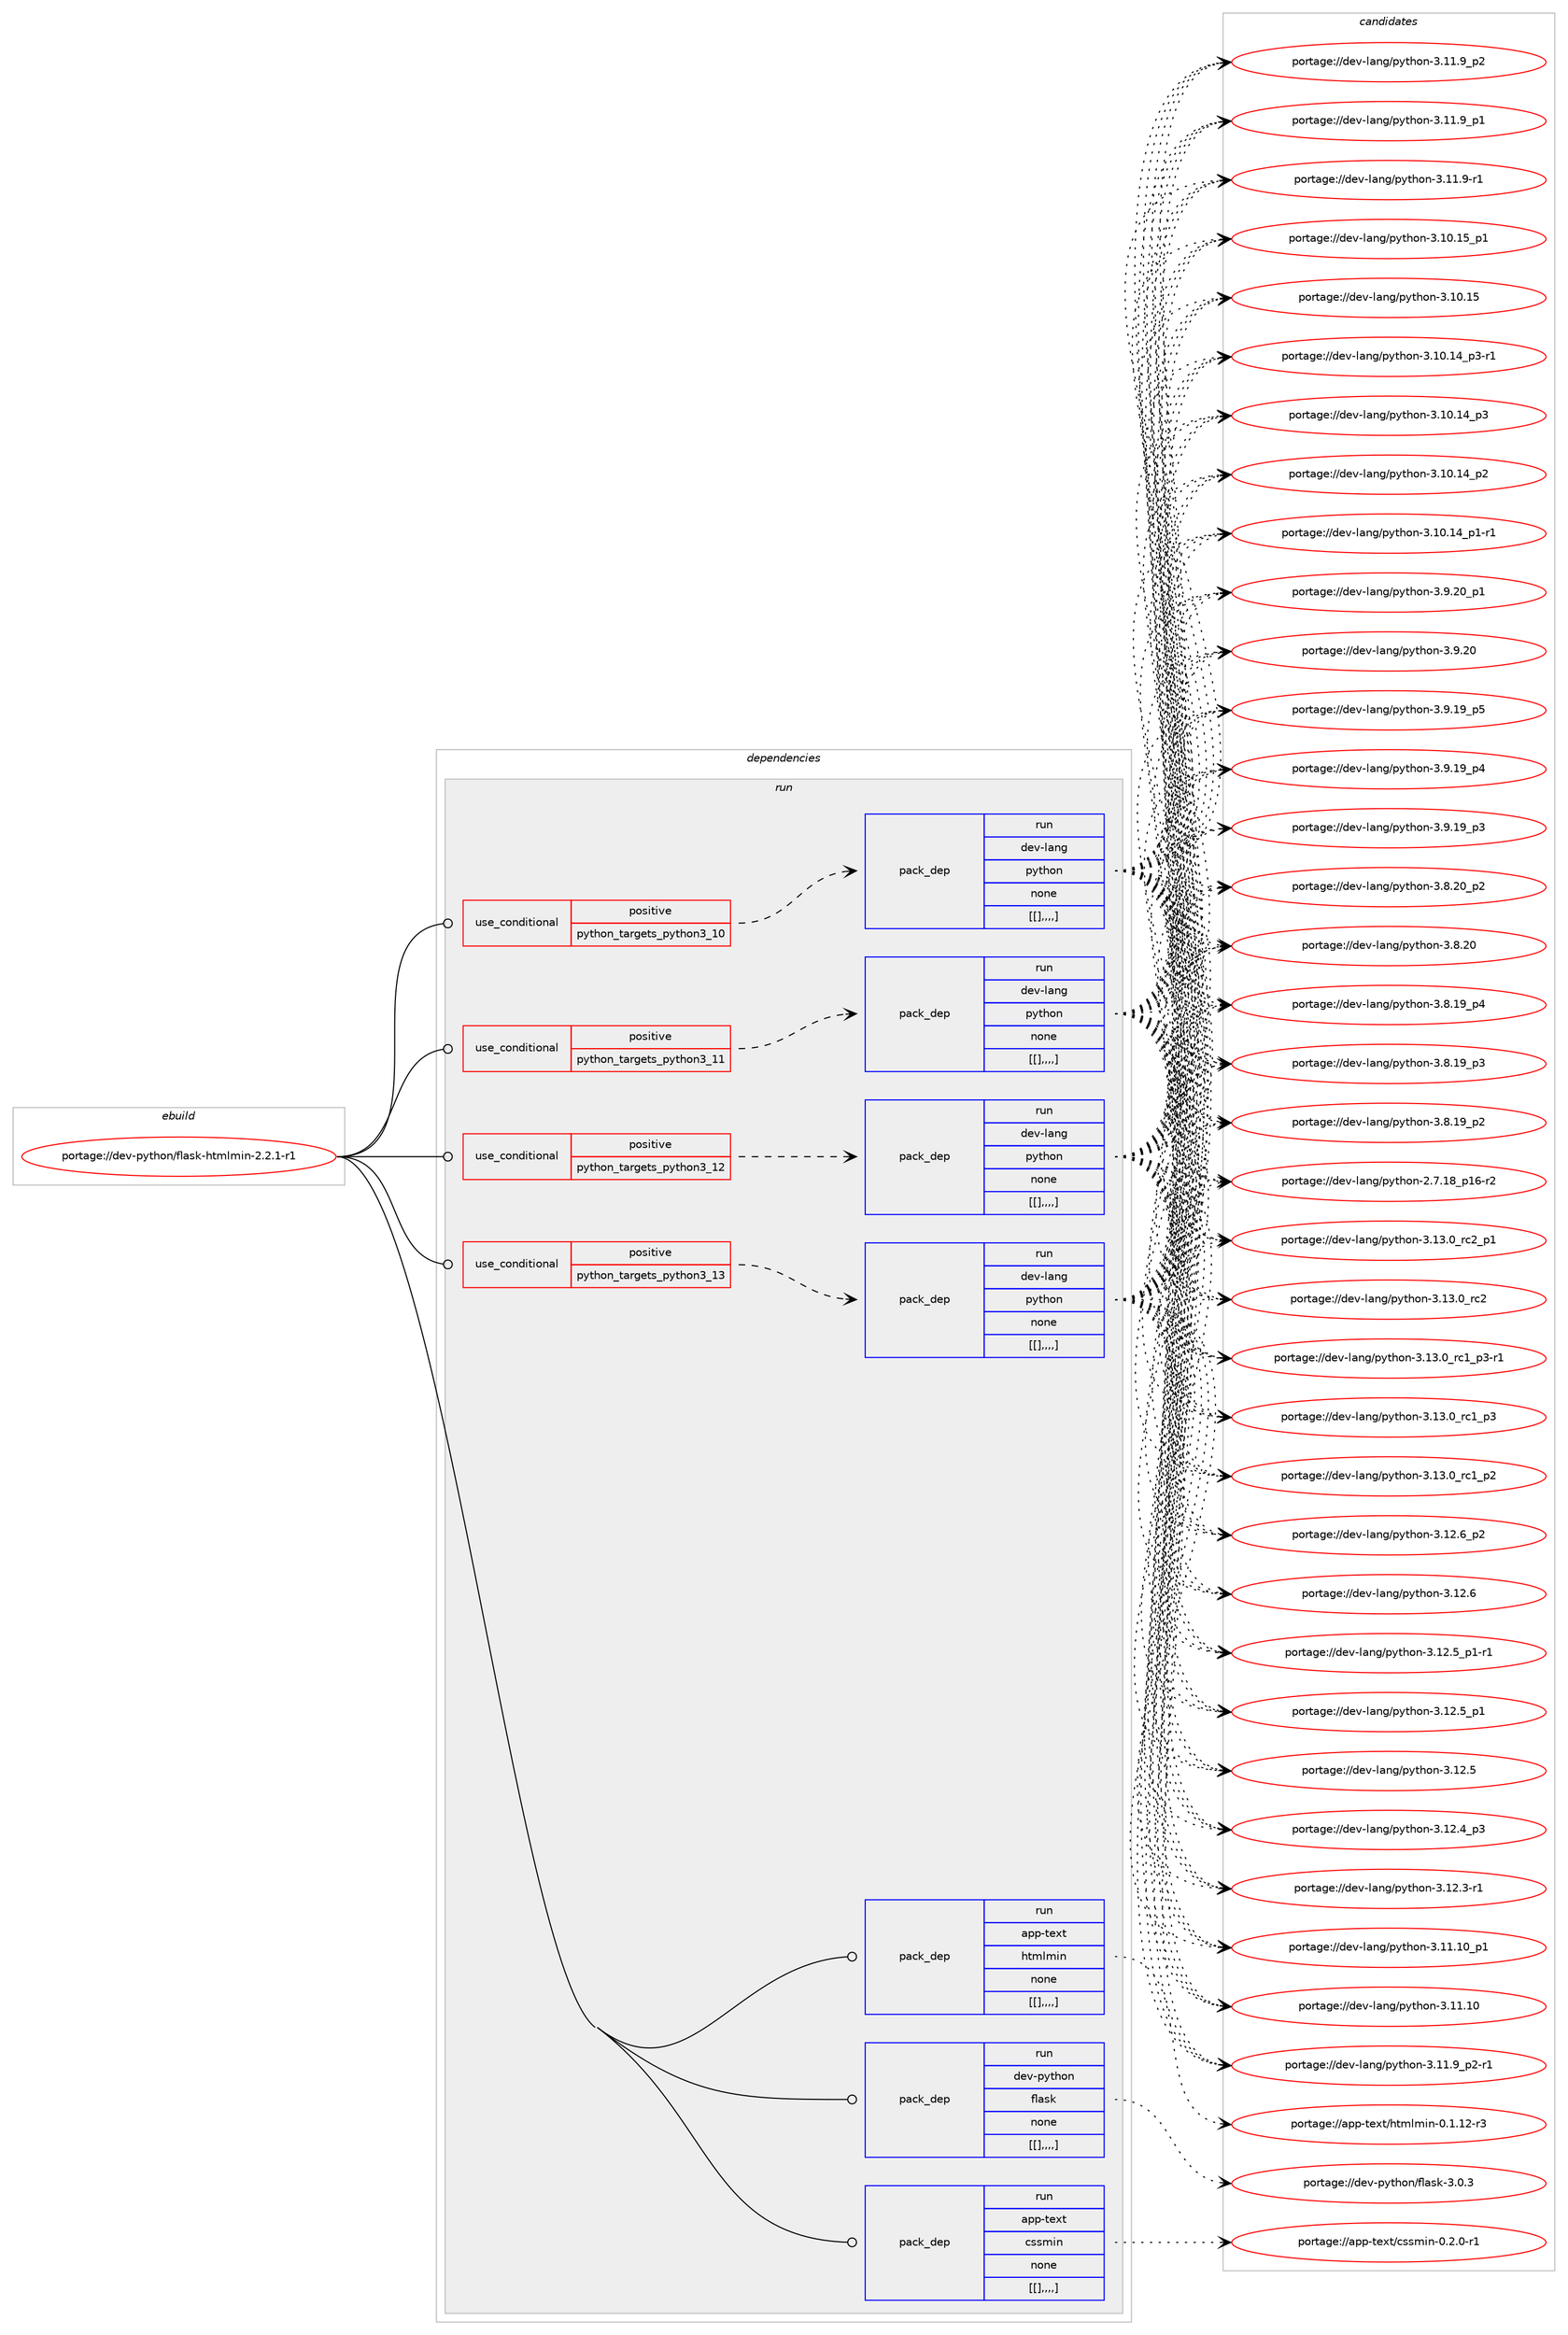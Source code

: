 digraph prolog {

# *************
# Graph options
# *************

newrank=true;
concentrate=true;
compound=true;
graph [rankdir=LR,fontname=Helvetica,fontsize=10,ranksep=1.5];#, ranksep=2.5, nodesep=0.2];
edge  [arrowhead=vee];
node  [fontname=Helvetica,fontsize=10];

# **********
# The ebuild
# **********

subgraph cluster_leftcol {
color=gray;
label=<<i>ebuild</i>>;
id [label="portage://dev-python/flask-htmlmin-2.2.1-r1", color=red, width=4, href="../dev-python/flask-htmlmin-2.2.1-r1.svg"];
}

# ****************
# The dependencies
# ****************

subgraph cluster_midcol {
color=gray;
label=<<i>dependencies</i>>;
subgraph cluster_compile {
fillcolor="#eeeeee";
style=filled;
label=<<i>compile</i>>;
}
subgraph cluster_compileandrun {
fillcolor="#eeeeee";
style=filled;
label=<<i>compile and run</i>>;
}
subgraph cluster_run {
fillcolor="#eeeeee";
style=filled;
label=<<i>run</i>>;
subgraph cond33974 {
dependency148205 [label=<<TABLE BORDER="0" CELLBORDER="1" CELLSPACING="0" CELLPADDING="4"><TR><TD ROWSPAN="3" CELLPADDING="10">use_conditional</TD></TR><TR><TD>positive</TD></TR><TR><TD>python_targets_python3_10</TD></TR></TABLE>>, shape=none, color=red];
subgraph pack113017 {
dependency148206 [label=<<TABLE BORDER="0" CELLBORDER="1" CELLSPACING="0" CELLPADDING="4" WIDTH="220"><TR><TD ROWSPAN="6" CELLPADDING="30">pack_dep</TD></TR><TR><TD WIDTH="110">run</TD></TR><TR><TD>dev-lang</TD></TR><TR><TD>python</TD></TR><TR><TD>none</TD></TR><TR><TD>[[],,,,]</TD></TR></TABLE>>, shape=none, color=blue];
}
dependency148205:e -> dependency148206:w [weight=20,style="dashed",arrowhead="vee"];
}
id:e -> dependency148205:w [weight=20,style="solid",arrowhead="odot"];
subgraph cond33975 {
dependency148207 [label=<<TABLE BORDER="0" CELLBORDER="1" CELLSPACING="0" CELLPADDING="4"><TR><TD ROWSPAN="3" CELLPADDING="10">use_conditional</TD></TR><TR><TD>positive</TD></TR><TR><TD>python_targets_python3_11</TD></TR></TABLE>>, shape=none, color=red];
subgraph pack113018 {
dependency148208 [label=<<TABLE BORDER="0" CELLBORDER="1" CELLSPACING="0" CELLPADDING="4" WIDTH="220"><TR><TD ROWSPAN="6" CELLPADDING="30">pack_dep</TD></TR><TR><TD WIDTH="110">run</TD></TR><TR><TD>dev-lang</TD></TR><TR><TD>python</TD></TR><TR><TD>none</TD></TR><TR><TD>[[],,,,]</TD></TR></TABLE>>, shape=none, color=blue];
}
dependency148207:e -> dependency148208:w [weight=20,style="dashed",arrowhead="vee"];
}
id:e -> dependency148207:w [weight=20,style="solid",arrowhead="odot"];
subgraph cond33976 {
dependency148209 [label=<<TABLE BORDER="0" CELLBORDER="1" CELLSPACING="0" CELLPADDING="4"><TR><TD ROWSPAN="3" CELLPADDING="10">use_conditional</TD></TR><TR><TD>positive</TD></TR><TR><TD>python_targets_python3_12</TD></TR></TABLE>>, shape=none, color=red];
subgraph pack113019 {
dependency148210 [label=<<TABLE BORDER="0" CELLBORDER="1" CELLSPACING="0" CELLPADDING="4" WIDTH="220"><TR><TD ROWSPAN="6" CELLPADDING="30">pack_dep</TD></TR><TR><TD WIDTH="110">run</TD></TR><TR><TD>dev-lang</TD></TR><TR><TD>python</TD></TR><TR><TD>none</TD></TR><TR><TD>[[],,,,]</TD></TR></TABLE>>, shape=none, color=blue];
}
dependency148209:e -> dependency148210:w [weight=20,style="dashed",arrowhead="vee"];
}
id:e -> dependency148209:w [weight=20,style="solid",arrowhead="odot"];
subgraph cond33977 {
dependency148211 [label=<<TABLE BORDER="0" CELLBORDER="1" CELLSPACING="0" CELLPADDING="4"><TR><TD ROWSPAN="3" CELLPADDING="10">use_conditional</TD></TR><TR><TD>positive</TD></TR><TR><TD>python_targets_python3_13</TD></TR></TABLE>>, shape=none, color=red];
subgraph pack113020 {
dependency148212 [label=<<TABLE BORDER="0" CELLBORDER="1" CELLSPACING="0" CELLPADDING="4" WIDTH="220"><TR><TD ROWSPAN="6" CELLPADDING="30">pack_dep</TD></TR><TR><TD WIDTH="110">run</TD></TR><TR><TD>dev-lang</TD></TR><TR><TD>python</TD></TR><TR><TD>none</TD></TR><TR><TD>[[],,,,]</TD></TR></TABLE>>, shape=none, color=blue];
}
dependency148211:e -> dependency148212:w [weight=20,style="dashed",arrowhead="vee"];
}
id:e -> dependency148211:w [weight=20,style="solid",arrowhead="odot"];
subgraph pack113021 {
dependency148213 [label=<<TABLE BORDER="0" CELLBORDER="1" CELLSPACING="0" CELLPADDING="4" WIDTH="220"><TR><TD ROWSPAN="6" CELLPADDING="30">pack_dep</TD></TR><TR><TD WIDTH="110">run</TD></TR><TR><TD>app-text</TD></TR><TR><TD>cssmin</TD></TR><TR><TD>none</TD></TR><TR><TD>[[],,,,]</TD></TR></TABLE>>, shape=none, color=blue];
}
id:e -> dependency148213:w [weight=20,style="solid",arrowhead="odot"];
subgraph pack113022 {
dependency148214 [label=<<TABLE BORDER="0" CELLBORDER="1" CELLSPACING="0" CELLPADDING="4" WIDTH="220"><TR><TD ROWSPAN="6" CELLPADDING="30">pack_dep</TD></TR><TR><TD WIDTH="110">run</TD></TR><TR><TD>app-text</TD></TR><TR><TD>htmlmin</TD></TR><TR><TD>none</TD></TR><TR><TD>[[],,,,]</TD></TR></TABLE>>, shape=none, color=blue];
}
id:e -> dependency148214:w [weight=20,style="solid",arrowhead="odot"];
subgraph pack113023 {
dependency148215 [label=<<TABLE BORDER="0" CELLBORDER="1" CELLSPACING="0" CELLPADDING="4" WIDTH="220"><TR><TD ROWSPAN="6" CELLPADDING="30">pack_dep</TD></TR><TR><TD WIDTH="110">run</TD></TR><TR><TD>dev-python</TD></TR><TR><TD>flask</TD></TR><TR><TD>none</TD></TR><TR><TD>[[],,,,]</TD></TR></TABLE>>, shape=none, color=blue];
}
id:e -> dependency148215:w [weight=20,style="solid",arrowhead="odot"];
}
}

# **************
# The candidates
# **************

subgraph cluster_choices {
rank=same;
color=gray;
label=<<i>candidates</i>>;

subgraph choice113017 {
color=black;
nodesep=1;
choice100101118451089711010347112121116104111110455146495146489511499509511249 [label="portage://dev-lang/python-3.13.0_rc2_p1", color=red, width=4,href="../dev-lang/python-3.13.0_rc2_p1.svg"];
choice10010111845108971101034711212111610411111045514649514648951149950 [label="portage://dev-lang/python-3.13.0_rc2", color=red, width=4,href="../dev-lang/python-3.13.0_rc2.svg"];
choice1001011184510897110103471121211161041111104551464951464895114994995112514511449 [label="portage://dev-lang/python-3.13.0_rc1_p3-r1", color=red, width=4,href="../dev-lang/python-3.13.0_rc1_p3-r1.svg"];
choice100101118451089711010347112121116104111110455146495146489511499499511251 [label="portage://dev-lang/python-3.13.0_rc1_p3", color=red, width=4,href="../dev-lang/python-3.13.0_rc1_p3.svg"];
choice100101118451089711010347112121116104111110455146495146489511499499511250 [label="portage://dev-lang/python-3.13.0_rc1_p2", color=red, width=4,href="../dev-lang/python-3.13.0_rc1_p2.svg"];
choice100101118451089711010347112121116104111110455146495046549511250 [label="portage://dev-lang/python-3.12.6_p2", color=red, width=4,href="../dev-lang/python-3.12.6_p2.svg"];
choice10010111845108971101034711212111610411111045514649504654 [label="portage://dev-lang/python-3.12.6", color=red, width=4,href="../dev-lang/python-3.12.6.svg"];
choice1001011184510897110103471121211161041111104551464950465395112494511449 [label="portage://dev-lang/python-3.12.5_p1-r1", color=red, width=4,href="../dev-lang/python-3.12.5_p1-r1.svg"];
choice100101118451089711010347112121116104111110455146495046539511249 [label="portage://dev-lang/python-3.12.5_p1", color=red, width=4,href="../dev-lang/python-3.12.5_p1.svg"];
choice10010111845108971101034711212111610411111045514649504653 [label="portage://dev-lang/python-3.12.5", color=red, width=4,href="../dev-lang/python-3.12.5.svg"];
choice100101118451089711010347112121116104111110455146495046529511251 [label="portage://dev-lang/python-3.12.4_p3", color=red, width=4,href="../dev-lang/python-3.12.4_p3.svg"];
choice100101118451089711010347112121116104111110455146495046514511449 [label="portage://dev-lang/python-3.12.3-r1", color=red, width=4,href="../dev-lang/python-3.12.3-r1.svg"];
choice10010111845108971101034711212111610411111045514649494649489511249 [label="portage://dev-lang/python-3.11.10_p1", color=red, width=4,href="../dev-lang/python-3.11.10_p1.svg"];
choice1001011184510897110103471121211161041111104551464949464948 [label="portage://dev-lang/python-3.11.10", color=red, width=4,href="../dev-lang/python-3.11.10.svg"];
choice1001011184510897110103471121211161041111104551464949465795112504511449 [label="portage://dev-lang/python-3.11.9_p2-r1", color=red, width=4,href="../dev-lang/python-3.11.9_p2-r1.svg"];
choice100101118451089711010347112121116104111110455146494946579511250 [label="portage://dev-lang/python-3.11.9_p2", color=red, width=4,href="../dev-lang/python-3.11.9_p2.svg"];
choice100101118451089711010347112121116104111110455146494946579511249 [label="portage://dev-lang/python-3.11.9_p1", color=red, width=4,href="../dev-lang/python-3.11.9_p1.svg"];
choice100101118451089711010347112121116104111110455146494946574511449 [label="portage://dev-lang/python-3.11.9-r1", color=red, width=4,href="../dev-lang/python-3.11.9-r1.svg"];
choice10010111845108971101034711212111610411111045514649484649539511249 [label="portage://dev-lang/python-3.10.15_p1", color=red, width=4,href="../dev-lang/python-3.10.15_p1.svg"];
choice1001011184510897110103471121211161041111104551464948464953 [label="portage://dev-lang/python-3.10.15", color=red, width=4,href="../dev-lang/python-3.10.15.svg"];
choice100101118451089711010347112121116104111110455146494846495295112514511449 [label="portage://dev-lang/python-3.10.14_p3-r1", color=red, width=4,href="../dev-lang/python-3.10.14_p3-r1.svg"];
choice10010111845108971101034711212111610411111045514649484649529511251 [label="portage://dev-lang/python-3.10.14_p3", color=red, width=4,href="../dev-lang/python-3.10.14_p3.svg"];
choice10010111845108971101034711212111610411111045514649484649529511250 [label="portage://dev-lang/python-3.10.14_p2", color=red, width=4,href="../dev-lang/python-3.10.14_p2.svg"];
choice100101118451089711010347112121116104111110455146494846495295112494511449 [label="portage://dev-lang/python-3.10.14_p1-r1", color=red, width=4,href="../dev-lang/python-3.10.14_p1-r1.svg"];
choice100101118451089711010347112121116104111110455146574650489511249 [label="portage://dev-lang/python-3.9.20_p1", color=red, width=4,href="../dev-lang/python-3.9.20_p1.svg"];
choice10010111845108971101034711212111610411111045514657465048 [label="portage://dev-lang/python-3.9.20", color=red, width=4,href="../dev-lang/python-3.9.20.svg"];
choice100101118451089711010347112121116104111110455146574649579511253 [label="portage://dev-lang/python-3.9.19_p5", color=red, width=4,href="../dev-lang/python-3.9.19_p5.svg"];
choice100101118451089711010347112121116104111110455146574649579511252 [label="portage://dev-lang/python-3.9.19_p4", color=red, width=4,href="../dev-lang/python-3.9.19_p4.svg"];
choice100101118451089711010347112121116104111110455146574649579511251 [label="portage://dev-lang/python-3.9.19_p3", color=red, width=4,href="../dev-lang/python-3.9.19_p3.svg"];
choice100101118451089711010347112121116104111110455146564650489511250 [label="portage://dev-lang/python-3.8.20_p2", color=red, width=4,href="../dev-lang/python-3.8.20_p2.svg"];
choice10010111845108971101034711212111610411111045514656465048 [label="portage://dev-lang/python-3.8.20", color=red, width=4,href="../dev-lang/python-3.8.20.svg"];
choice100101118451089711010347112121116104111110455146564649579511252 [label="portage://dev-lang/python-3.8.19_p4", color=red, width=4,href="../dev-lang/python-3.8.19_p4.svg"];
choice100101118451089711010347112121116104111110455146564649579511251 [label="portage://dev-lang/python-3.8.19_p3", color=red, width=4,href="../dev-lang/python-3.8.19_p3.svg"];
choice100101118451089711010347112121116104111110455146564649579511250 [label="portage://dev-lang/python-3.8.19_p2", color=red, width=4,href="../dev-lang/python-3.8.19_p2.svg"];
choice100101118451089711010347112121116104111110455046554649569511249544511450 [label="portage://dev-lang/python-2.7.18_p16-r2", color=red, width=4,href="../dev-lang/python-2.7.18_p16-r2.svg"];
dependency148206:e -> choice100101118451089711010347112121116104111110455146495146489511499509511249:w [style=dotted,weight="100"];
dependency148206:e -> choice10010111845108971101034711212111610411111045514649514648951149950:w [style=dotted,weight="100"];
dependency148206:e -> choice1001011184510897110103471121211161041111104551464951464895114994995112514511449:w [style=dotted,weight="100"];
dependency148206:e -> choice100101118451089711010347112121116104111110455146495146489511499499511251:w [style=dotted,weight="100"];
dependency148206:e -> choice100101118451089711010347112121116104111110455146495146489511499499511250:w [style=dotted,weight="100"];
dependency148206:e -> choice100101118451089711010347112121116104111110455146495046549511250:w [style=dotted,weight="100"];
dependency148206:e -> choice10010111845108971101034711212111610411111045514649504654:w [style=dotted,weight="100"];
dependency148206:e -> choice1001011184510897110103471121211161041111104551464950465395112494511449:w [style=dotted,weight="100"];
dependency148206:e -> choice100101118451089711010347112121116104111110455146495046539511249:w [style=dotted,weight="100"];
dependency148206:e -> choice10010111845108971101034711212111610411111045514649504653:w [style=dotted,weight="100"];
dependency148206:e -> choice100101118451089711010347112121116104111110455146495046529511251:w [style=dotted,weight="100"];
dependency148206:e -> choice100101118451089711010347112121116104111110455146495046514511449:w [style=dotted,weight="100"];
dependency148206:e -> choice10010111845108971101034711212111610411111045514649494649489511249:w [style=dotted,weight="100"];
dependency148206:e -> choice1001011184510897110103471121211161041111104551464949464948:w [style=dotted,weight="100"];
dependency148206:e -> choice1001011184510897110103471121211161041111104551464949465795112504511449:w [style=dotted,weight="100"];
dependency148206:e -> choice100101118451089711010347112121116104111110455146494946579511250:w [style=dotted,weight="100"];
dependency148206:e -> choice100101118451089711010347112121116104111110455146494946579511249:w [style=dotted,weight="100"];
dependency148206:e -> choice100101118451089711010347112121116104111110455146494946574511449:w [style=dotted,weight="100"];
dependency148206:e -> choice10010111845108971101034711212111610411111045514649484649539511249:w [style=dotted,weight="100"];
dependency148206:e -> choice1001011184510897110103471121211161041111104551464948464953:w [style=dotted,weight="100"];
dependency148206:e -> choice100101118451089711010347112121116104111110455146494846495295112514511449:w [style=dotted,weight="100"];
dependency148206:e -> choice10010111845108971101034711212111610411111045514649484649529511251:w [style=dotted,weight="100"];
dependency148206:e -> choice10010111845108971101034711212111610411111045514649484649529511250:w [style=dotted,weight="100"];
dependency148206:e -> choice100101118451089711010347112121116104111110455146494846495295112494511449:w [style=dotted,weight="100"];
dependency148206:e -> choice100101118451089711010347112121116104111110455146574650489511249:w [style=dotted,weight="100"];
dependency148206:e -> choice10010111845108971101034711212111610411111045514657465048:w [style=dotted,weight="100"];
dependency148206:e -> choice100101118451089711010347112121116104111110455146574649579511253:w [style=dotted,weight="100"];
dependency148206:e -> choice100101118451089711010347112121116104111110455146574649579511252:w [style=dotted,weight="100"];
dependency148206:e -> choice100101118451089711010347112121116104111110455146574649579511251:w [style=dotted,weight="100"];
dependency148206:e -> choice100101118451089711010347112121116104111110455146564650489511250:w [style=dotted,weight="100"];
dependency148206:e -> choice10010111845108971101034711212111610411111045514656465048:w [style=dotted,weight="100"];
dependency148206:e -> choice100101118451089711010347112121116104111110455146564649579511252:w [style=dotted,weight="100"];
dependency148206:e -> choice100101118451089711010347112121116104111110455146564649579511251:w [style=dotted,weight="100"];
dependency148206:e -> choice100101118451089711010347112121116104111110455146564649579511250:w [style=dotted,weight="100"];
dependency148206:e -> choice100101118451089711010347112121116104111110455046554649569511249544511450:w [style=dotted,weight="100"];
}
subgraph choice113018 {
color=black;
nodesep=1;
choice100101118451089711010347112121116104111110455146495146489511499509511249 [label="portage://dev-lang/python-3.13.0_rc2_p1", color=red, width=4,href="../dev-lang/python-3.13.0_rc2_p1.svg"];
choice10010111845108971101034711212111610411111045514649514648951149950 [label="portage://dev-lang/python-3.13.0_rc2", color=red, width=4,href="../dev-lang/python-3.13.0_rc2.svg"];
choice1001011184510897110103471121211161041111104551464951464895114994995112514511449 [label="portage://dev-lang/python-3.13.0_rc1_p3-r1", color=red, width=4,href="../dev-lang/python-3.13.0_rc1_p3-r1.svg"];
choice100101118451089711010347112121116104111110455146495146489511499499511251 [label="portage://dev-lang/python-3.13.0_rc1_p3", color=red, width=4,href="../dev-lang/python-3.13.0_rc1_p3.svg"];
choice100101118451089711010347112121116104111110455146495146489511499499511250 [label="portage://dev-lang/python-3.13.0_rc1_p2", color=red, width=4,href="../dev-lang/python-3.13.0_rc1_p2.svg"];
choice100101118451089711010347112121116104111110455146495046549511250 [label="portage://dev-lang/python-3.12.6_p2", color=red, width=4,href="../dev-lang/python-3.12.6_p2.svg"];
choice10010111845108971101034711212111610411111045514649504654 [label="portage://dev-lang/python-3.12.6", color=red, width=4,href="../dev-lang/python-3.12.6.svg"];
choice1001011184510897110103471121211161041111104551464950465395112494511449 [label="portage://dev-lang/python-3.12.5_p1-r1", color=red, width=4,href="../dev-lang/python-3.12.5_p1-r1.svg"];
choice100101118451089711010347112121116104111110455146495046539511249 [label="portage://dev-lang/python-3.12.5_p1", color=red, width=4,href="../dev-lang/python-3.12.5_p1.svg"];
choice10010111845108971101034711212111610411111045514649504653 [label="portage://dev-lang/python-3.12.5", color=red, width=4,href="../dev-lang/python-3.12.5.svg"];
choice100101118451089711010347112121116104111110455146495046529511251 [label="portage://dev-lang/python-3.12.4_p3", color=red, width=4,href="../dev-lang/python-3.12.4_p3.svg"];
choice100101118451089711010347112121116104111110455146495046514511449 [label="portage://dev-lang/python-3.12.3-r1", color=red, width=4,href="../dev-lang/python-3.12.3-r1.svg"];
choice10010111845108971101034711212111610411111045514649494649489511249 [label="portage://dev-lang/python-3.11.10_p1", color=red, width=4,href="../dev-lang/python-3.11.10_p1.svg"];
choice1001011184510897110103471121211161041111104551464949464948 [label="portage://dev-lang/python-3.11.10", color=red, width=4,href="../dev-lang/python-3.11.10.svg"];
choice1001011184510897110103471121211161041111104551464949465795112504511449 [label="portage://dev-lang/python-3.11.9_p2-r1", color=red, width=4,href="../dev-lang/python-3.11.9_p2-r1.svg"];
choice100101118451089711010347112121116104111110455146494946579511250 [label="portage://dev-lang/python-3.11.9_p2", color=red, width=4,href="../dev-lang/python-3.11.9_p2.svg"];
choice100101118451089711010347112121116104111110455146494946579511249 [label="portage://dev-lang/python-3.11.9_p1", color=red, width=4,href="../dev-lang/python-3.11.9_p1.svg"];
choice100101118451089711010347112121116104111110455146494946574511449 [label="portage://dev-lang/python-3.11.9-r1", color=red, width=4,href="../dev-lang/python-3.11.9-r1.svg"];
choice10010111845108971101034711212111610411111045514649484649539511249 [label="portage://dev-lang/python-3.10.15_p1", color=red, width=4,href="../dev-lang/python-3.10.15_p1.svg"];
choice1001011184510897110103471121211161041111104551464948464953 [label="portage://dev-lang/python-3.10.15", color=red, width=4,href="../dev-lang/python-3.10.15.svg"];
choice100101118451089711010347112121116104111110455146494846495295112514511449 [label="portage://dev-lang/python-3.10.14_p3-r1", color=red, width=4,href="../dev-lang/python-3.10.14_p3-r1.svg"];
choice10010111845108971101034711212111610411111045514649484649529511251 [label="portage://dev-lang/python-3.10.14_p3", color=red, width=4,href="../dev-lang/python-3.10.14_p3.svg"];
choice10010111845108971101034711212111610411111045514649484649529511250 [label="portage://dev-lang/python-3.10.14_p2", color=red, width=4,href="../dev-lang/python-3.10.14_p2.svg"];
choice100101118451089711010347112121116104111110455146494846495295112494511449 [label="portage://dev-lang/python-3.10.14_p1-r1", color=red, width=4,href="../dev-lang/python-3.10.14_p1-r1.svg"];
choice100101118451089711010347112121116104111110455146574650489511249 [label="portage://dev-lang/python-3.9.20_p1", color=red, width=4,href="../dev-lang/python-3.9.20_p1.svg"];
choice10010111845108971101034711212111610411111045514657465048 [label="portage://dev-lang/python-3.9.20", color=red, width=4,href="../dev-lang/python-3.9.20.svg"];
choice100101118451089711010347112121116104111110455146574649579511253 [label="portage://dev-lang/python-3.9.19_p5", color=red, width=4,href="../dev-lang/python-3.9.19_p5.svg"];
choice100101118451089711010347112121116104111110455146574649579511252 [label="portage://dev-lang/python-3.9.19_p4", color=red, width=4,href="../dev-lang/python-3.9.19_p4.svg"];
choice100101118451089711010347112121116104111110455146574649579511251 [label="portage://dev-lang/python-3.9.19_p3", color=red, width=4,href="../dev-lang/python-3.9.19_p3.svg"];
choice100101118451089711010347112121116104111110455146564650489511250 [label="portage://dev-lang/python-3.8.20_p2", color=red, width=4,href="../dev-lang/python-3.8.20_p2.svg"];
choice10010111845108971101034711212111610411111045514656465048 [label="portage://dev-lang/python-3.8.20", color=red, width=4,href="../dev-lang/python-3.8.20.svg"];
choice100101118451089711010347112121116104111110455146564649579511252 [label="portage://dev-lang/python-3.8.19_p4", color=red, width=4,href="../dev-lang/python-3.8.19_p4.svg"];
choice100101118451089711010347112121116104111110455146564649579511251 [label="portage://dev-lang/python-3.8.19_p3", color=red, width=4,href="../dev-lang/python-3.8.19_p3.svg"];
choice100101118451089711010347112121116104111110455146564649579511250 [label="portage://dev-lang/python-3.8.19_p2", color=red, width=4,href="../dev-lang/python-3.8.19_p2.svg"];
choice100101118451089711010347112121116104111110455046554649569511249544511450 [label="portage://dev-lang/python-2.7.18_p16-r2", color=red, width=4,href="../dev-lang/python-2.7.18_p16-r2.svg"];
dependency148208:e -> choice100101118451089711010347112121116104111110455146495146489511499509511249:w [style=dotted,weight="100"];
dependency148208:e -> choice10010111845108971101034711212111610411111045514649514648951149950:w [style=dotted,weight="100"];
dependency148208:e -> choice1001011184510897110103471121211161041111104551464951464895114994995112514511449:w [style=dotted,weight="100"];
dependency148208:e -> choice100101118451089711010347112121116104111110455146495146489511499499511251:w [style=dotted,weight="100"];
dependency148208:e -> choice100101118451089711010347112121116104111110455146495146489511499499511250:w [style=dotted,weight="100"];
dependency148208:e -> choice100101118451089711010347112121116104111110455146495046549511250:w [style=dotted,weight="100"];
dependency148208:e -> choice10010111845108971101034711212111610411111045514649504654:w [style=dotted,weight="100"];
dependency148208:e -> choice1001011184510897110103471121211161041111104551464950465395112494511449:w [style=dotted,weight="100"];
dependency148208:e -> choice100101118451089711010347112121116104111110455146495046539511249:w [style=dotted,weight="100"];
dependency148208:e -> choice10010111845108971101034711212111610411111045514649504653:w [style=dotted,weight="100"];
dependency148208:e -> choice100101118451089711010347112121116104111110455146495046529511251:w [style=dotted,weight="100"];
dependency148208:e -> choice100101118451089711010347112121116104111110455146495046514511449:w [style=dotted,weight="100"];
dependency148208:e -> choice10010111845108971101034711212111610411111045514649494649489511249:w [style=dotted,weight="100"];
dependency148208:e -> choice1001011184510897110103471121211161041111104551464949464948:w [style=dotted,weight="100"];
dependency148208:e -> choice1001011184510897110103471121211161041111104551464949465795112504511449:w [style=dotted,weight="100"];
dependency148208:e -> choice100101118451089711010347112121116104111110455146494946579511250:w [style=dotted,weight="100"];
dependency148208:e -> choice100101118451089711010347112121116104111110455146494946579511249:w [style=dotted,weight="100"];
dependency148208:e -> choice100101118451089711010347112121116104111110455146494946574511449:w [style=dotted,weight="100"];
dependency148208:e -> choice10010111845108971101034711212111610411111045514649484649539511249:w [style=dotted,weight="100"];
dependency148208:e -> choice1001011184510897110103471121211161041111104551464948464953:w [style=dotted,weight="100"];
dependency148208:e -> choice100101118451089711010347112121116104111110455146494846495295112514511449:w [style=dotted,weight="100"];
dependency148208:e -> choice10010111845108971101034711212111610411111045514649484649529511251:w [style=dotted,weight="100"];
dependency148208:e -> choice10010111845108971101034711212111610411111045514649484649529511250:w [style=dotted,weight="100"];
dependency148208:e -> choice100101118451089711010347112121116104111110455146494846495295112494511449:w [style=dotted,weight="100"];
dependency148208:e -> choice100101118451089711010347112121116104111110455146574650489511249:w [style=dotted,weight="100"];
dependency148208:e -> choice10010111845108971101034711212111610411111045514657465048:w [style=dotted,weight="100"];
dependency148208:e -> choice100101118451089711010347112121116104111110455146574649579511253:w [style=dotted,weight="100"];
dependency148208:e -> choice100101118451089711010347112121116104111110455146574649579511252:w [style=dotted,weight="100"];
dependency148208:e -> choice100101118451089711010347112121116104111110455146574649579511251:w [style=dotted,weight="100"];
dependency148208:e -> choice100101118451089711010347112121116104111110455146564650489511250:w [style=dotted,weight="100"];
dependency148208:e -> choice10010111845108971101034711212111610411111045514656465048:w [style=dotted,weight="100"];
dependency148208:e -> choice100101118451089711010347112121116104111110455146564649579511252:w [style=dotted,weight="100"];
dependency148208:e -> choice100101118451089711010347112121116104111110455146564649579511251:w [style=dotted,weight="100"];
dependency148208:e -> choice100101118451089711010347112121116104111110455146564649579511250:w [style=dotted,weight="100"];
dependency148208:e -> choice100101118451089711010347112121116104111110455046554649569511249544511450:w [style=dotted,weight="100"];
}
subgraph choice113019 {
color=black;
nodesep=1;
choice100101118451089711010347112121116104111110455146495146489511499509511249 [label="portage://dev-lang/python-3.13.0_rc2_p1", color=red, width=4,href="../dev-lang/python-3.13.0_rc2_p1.svg"];
choice10010111845108971101034711212111610411111045514649514648951149950 [label="portage://dev-lang/python-3.13.0_rc2", color=red, width=4,href="../dev-lang/python-3.13.0_rc2.svg"];
choice1001011184510897110103471121211161041111104551464951464895114994995112514511449 [label="portage://dev-lang/python-3.13.0_rc1_p3-r1", color=red, width=4,href="../dev-lang/python-3.13.0_rc1_p3-r1.svg"];
choice100101118451089711010347112121116104111110455146495146489511499499511251 [label="portage://dev-lang/python-3.13.0_rc1_p3", color=red, width=4,href="../dev-lang/python-3.13.0_rc1_p3.svg"];
choice100101118451089711010347112121116104111110455146495146489511499499511250 [label="portage://dev-lang/python-3.13.0_rc1_p2", color=red, width=4,href="../dev-lang/python-3.13.0_rc1_p2.svg"];
choice100101118451089711010347112121116104111110455146495046549511250 [label="portage://dev-lang/python-3.12.6_p2", color=red, width=4,href="../dev-lang/python-3.12.6_p2.svg"];
choice10010111845108971101034711212111610411111045514649504654 [label="portage://dev-lang/python-3.12.6", color=red, width=4,href="../dev-lang/python-3.12.6.svg"];
choice1001011184510897110103471121211161041111104551464950465395112494511449 [label="portage://dev-lang/python-3.12.5_p1-r1", color=red, width=4,href="../dev-lang/python-3.12.5_p1-r1.svg"];
choice100101118451089711010347112121116104111110455146495046539511249 [label="portage://dev-lang/python-3.12.5_p1", color=red, width=4,href="../dev-lang/python-3.12.5_p1.svg"];
choice10010111845108971101034711212111610411111045514649504653 [label="portage://dev-lang/python-3.12.5", color=red, width=4,href="../dev-lang/python-3.12.5.svg"];
choice100101118451089711010347112121116104111110455146495046529511251 [label="portage://dev-lang/python-3.12.4_p3", color=red, width=4,href="../dev-lang/python-3.12.4_p3.svg"];
choice100101118451089711010347112121116104111110455146495046514511449 [label="portage://dev-lang/python-3.12.3-r1", color=red, width=4,href="../dev-lang/python-3.12.3-r1.svg"];
choice10010111845108971101034711212111610411111045514649494649489511249 [label="portage://dev-lang/python-3.11.10_p1", color=red, width=4,href="../dev-lang/python-3.11.10_p1.svg"];
choice1001011184510897110103471121211161041111104551464949464948 [label="portage://dev-lang/python-3.11.10", color=red, width=4,href="../dev-lang/python-3.11.10.svg"];
choice1001011184510897110103471121211161041111104551464949465795112504511449 [label="portage://dev-lang/python-3.11.9_p2-r1", color=red, width=4,href="../dev-lang/python-3.11.9_p2-r1.svg"];
choice100101118451089711010347112121116104111110455146494946579511250 [label="portage://dev-lang/python-3.11.9_p2", color=red, width=4,href="../dev-lang/python-3.11.9_p2.svg"];
choice100101118451089711010347112121116104111110455146494946579511249 [label="portage://dev-lang/python-3.11.9_p1", color=red, width=4,href="../dev-lang/python-3.11.9_p1.svg"];
choice100101118451089711010347112121116104111110455146494946574511449 [label="portage://dev-lang/python-3.11.9-r1", color=red, width=4,href="../dev-lang/python-3.11.9-r1.svg"];
choice10010111845108971101034711212111610411111045514649484649539511249 [label="portage://dev-lang/python-3.10.15_p1", color=red, width=4,href="../dev-lang/python-3.10.15_p1.svg"];
choice1001011184510897110103471121211161041111104551464948464953 [label="portage://dev-lang/python-3.10.15", color=red, width=4,href="../dev-lang/python-3.10.15.svg"];
choice100101118451089711010347112121116104111110455146494846495295112514511449 [label="portage://dev-lang/python-3.10.14_p3-r1", color=red, width=4,href="../dev-lang/python-3.10.14_p3-r1.svg"];
choice10010111845108971101034711212111610411111045514649484649529511251 [label="portage://dev-lang/python-3.10.14_p3", color=red, width=4,href="../dev-lang/python-3.10.14_p3.svg"];
choice10010111845108971101034711212111610411111045514649484649529511250 [label="portage://dev-lang/python-3.10.14_p2", color=red, width=4,href="../dev-lang/python-3.10.14_p2.svg"];
choice100101118451089711010347112121116104111110455146494846495295112494511449 [label="portage://dev-lang/python-3.10.14_p1-r1", color=red, width=4,href="../dev-lang/python-3.10.14_p1-r1.svg"];
choice100101118451089711010347112121116104111110455146574650489511249 [label="portage://dev-lang/python-3.9.20_p1", color=red, width=4,href="../dev-lang/python-3.9.20_p1.svg"];
choice10010111845108971101034711212111610411111045514657465048 [label="portage://dev-lang/python-3.9.20", color=red, width=4,href="../dev-lang/python-3.9.20.svg"];
choice100101118451089711010347112121116104111110455146574649579511253 [label="portage://dev-lang/python-3.9.19_p5", color=red, width=4,href="../dev-lang/python-3.9.19_p5.svg"];
choice100101118451089711010347112121116104111110455146574649579511252 [label="portage://dev-lang/python-3.9.19_p4", color=red, width=4,href="../dev-lang/python-3.9.19_p4.svg"];
choice100101118451089711010347112121116104111110455146574649579511251 [label="portage://dev-lang/python-3.9.19_p3", color=red, width=4,href="../dev-lang/python-3.9.19_p3.svg"];
choice100101118451089711010347112121116104111110455146564650489511250 [label="portage://dev-lang/python-3.8.20_p2", color=red, width=4,href="../dev-lang/python-3.8.20_p2.svg"];
choice10010111845108971101034711212111610411111045514656465048 [label="portage://dev-lang/python-3.8.20", color=red, width=4,href="../dev-lang/python-3.8.20.svg"];
choice100101118451089711010347112121116104111110455146564649579511252 [label="portage://dev-lang/python-3.8.19_p4", color=red, width=4,href="../dev-lang/python-3.8.19_p4.svg"];
choice100101118451089711010347112121116104111110455146564649579511251 [label="portage://dev-lang/python-3.8.19_p3", color=red, width=4,href="../dev-lang/python-3.8.19_p3.svg"];
choice100101118451089711010347112121116104111110455146564649579511250 [label="portage://dev-lang/python-3.8.19_p2", color=red, width=4,href="../dev-lang/python-3.8.19_p2.svg"];
choice100101118451089711010347112121116104111110455046554649569511249544511450 [label="portage://dev-lang/python-2.7.18_p16-r2", color=red, width=4,href="../dev-lang/python-2.7.18_p16-r2.svg"];
dependency148210:e -> choice100101118451089711010347112121116104111110455146495146489511499509511249:w [style=dotted,weight="100"];
dependency148210:e -> choice10010111845108971101034711212111610411111045514649514648951149950:w [style=dotted,weight="100"];
dependency148210:e -> choice1001011184510897110103471121211161041111104551464951464895114994995112514511449:w [style=dotted,weight="100"];
dependency148210:e -> choice100101118451089711010347112121116104111110455146495146489511499499511251:w [style=dotted,weight="100"];
dependency148210:e -> choice100101118451089711010347112121116104111110455146495146489511499499511250:w [style=dotted,weight="100"];
dependency148210:e -> choice100101118451089711010347112121116104111110455146495046549511250:w [style=dotted,weight="100"];
dependency148210:e -> choice10010111845108971101034711212111610411111045514649504654:w [style=dotted,weight="100"];
dependency148210:e -> choice1001011184510897110103471121211161041111104551464950465395112494511449:w [style=dotted,weight="100"];
dependency148210:e -> choice100101118451089711010347112121116104111110455146495046539511249:w [style=dotted,weight="100"];
dependency148210:e -> choice10010111845108971101034711212111610411111045514649504653:w [style=dotted,weight="100"];
dependency148210:e -> choice100101118451089711010347112121116104111110455146495046529511251:w [style=dotted,weight="100"];
dependency148210:e -> choice100101118451089711010347112121116104111110455146495046514511449:w [style=dotted,weight="100"];
dependency148210:e -> choice10010111845108971101034711212111610411111045514649494649489511249:w [style=dotted,weight="100"];
dependency148210:e -> choice1001011184510897110103471121211161041111104551464949464948:w [style=dotted,weight="100"];
dependency148210:e -> choice1001011184510897110103471121211161041111104551464949465795112504511449:w [style=dotted,weight="100"];
dependency148210:e -> choice100101118451089711010347112121116104111110455146494946579511250:w [style=dotted,weight="100"];
dependency148210:e -> choice100101118451089711010347112121116104111110455146494946579511249:w [style=dotted,weight="100"];
dependency148210:e -> choice100101118451089711010347112121116104111110455146494946574511449:w [style=dotted,weight="100"];
dependency148210:e -> choice10010111845108971101034711212111610411111045514649484649539511249:w [style=dotted,weight="100"];
dependency148210:e -> choice1001011184510897110103471121211161041111104551464948464953:w [style=dotted,weight="100"];
dependency148210:e -> choice100101118451089711010347112121116104111110455146494846495295112514511449:w [style=dotted,weight="100"];
dependency148210:e -> choice10010111845108971101034711212111610411111045514649484649529511251:w [style=dotted,weight="100"];
dependency148210:e -> choice10010111845108971101034711212111610411111045514649484649529511250:w [style=dotted,weight="100"];
dependency148210:e -> choice100101118451089711010347112121116104111110455146494846495295112494511449:w [style=dotted,weight="100"];
dependency148210:e -> choice100101118451089711010347112121116104111110455146574650489511249:w [style=dotted,weight="100"];
dependency148210:e -> choice10010111845108971101034711212111610411111045514657465048:w [style=dotted,weight="100"];
dependency148210:e -> choice100101118451089711010347112121116104111110455146574649579511253:w [style=dotted,weight="100"];
dependency148210:e -> choice100101118451089711010347112121116104111110455146574649579511252:w [style=dotted,weight="100"];
dependency148210:e -> choice100101118451089711010347112121116104111110455146574649579511251:w [style=dotted,weight="100"];
dependency148210:e -> choice100101118451089711010347112121116104111110455146564650489511250:w [style=dotted,weight="100"];
dependency148210:e -> choice10010111845108971101034711212111610411111045514656465048:w [style=dotted,weight="100"];
dependency148210:e -> choice100101118451089711010347112121116104111110455146564649579511252:w [style=dotted,weight="100"];
dependency148210:e -> choice100101118451089711010347112121116104111110455146564649579511251:w [style=dotted,weight="100"];
dependency148210:e -> choice100101118451089711010347112121116104111110455146564649579511250:w [style=dotted,weight="100"];
dependency148210:e -> choice100101118451089711010347112121116104111110455046554649569511249544511450:w [style=dotted,weight="100"];
}
subgraph choice113020 {
color=black;
nodesep=1;
choice100101118451089711010347112121116104111110455146495146489511499509511249 [label="portage://dev-lang/python-3.13.0_rc2_p1", color=red, width=4,href="../dev-lang/python-3.13.0_rc2_p1.svg"];
choice10010111845108971101034711212111610411111045514649514648951149950 [label="portage://dev-lang/python-3.13.0_rc2", color=red, width=4,href="../dev-lang/python-3.13.0_rc2.svg"];
choice1001011184510897110103471121211161041111104551464951464895114994995112514511449 [label="portage://dev-lang/python-3.13.0_rc1_p3-r1", color=red, width=4,href="../dev-lang/python-3.13.0_rc1_p3-r1.svg"];
choice100101118451089711010347112121116104111110455146495146489511499499511251 [label="portage://dev-lang/python-3.13.0_rc1_p3", color=red, width=4,href="../dev-lang/python-3.13.0_rc1_p3.svg"];
choice100101118451089711010347112121116104111110455146495146489511499499511250 [label="portage://dev-lang/python-3.13.0_rc1_p2", color=red, width=4,href="../dev-lang/python-3.13.0_rc1_p2.svg"];
choice100101118451089711010347112121116104111110455146495046549511250 [label="portage://dev-lang/python-3.12.6_p2", color=red, width=4,href="../dev-lang/python-3.12.6_p2.svg"];
choice10010111845108971101034711212111610411111045514649504654 [label="portage://dev-lang/python-3.12.6", color=red, width=4,href="../dev-lang/python-3.12.6.svg"];
choice1001011184510897110103471121211161041111104551464950465395112494511449 [label="portage://dev-lang/python-3.12.5_p1-r1", color=red, width=4,href="../dev-lang/python-3.12.5_p1-r1.svg"];
choice100101118451089711010347112121116104111110455146495046539511249 [label="portage://dev-lang/python-3.12.5_p1", color=red, width=4,href="../dev-lang/python-3.12.5_p1.svg"];
choice10010111845108971101034711212111610411111045514649504653 [label="portage://dev-lang/python-3.12.5", color=red, width=4,href="../dev-lang/python-3.12.5.svg"];
choice100101118451089711010347112121116104111110455146495046529511251 [label="portage://dev-lang/python-3.12.4_p3", color=red, width=4,href="../dev-lang/python-3.12.4_p3.svg"];
choice100101118451089711010347112121116104111110455146495046514511449 [label="portage://dev-lang/python-3.12.3-r1", color=red, width=4,href="../dev-lang/python-3.12.3-r1.svg"];
choice10010111845108971101034711212111610411111045514649494649489511249 [label="portage://dev-lang/python-3.11.10_p1", color=red, width=4,href="../dev-lang/python-3.11.10_p1.svg"];
choice1001011184510897110103471121211161041111104551464949464948 [label="portage://dev-lang/python-3.11.10", color=red, width=4,href="../dev-lang/python-3.11.10.svg"];
choice1001011184510897110103471121211161041111104551464949465795112504511449 [label="portage://dev-lang/python-3.11.9_p2-r1", color=red, width=4,href="../dev-lang/python-3.11.9_p2-r1.svg"];
choice100101118451089711010347112121116104111110455146494946579511250 [label="portage://dev-lang/python-3.11.9_p2", color=red, width=4,href="../dev-lang/python-3.11.9_p2.svg"];
choice100101118451089711010347112121116104111110455146494946579511249 [label="portage://dev-lang/python-3.11.9_p1", color=red, width=4,href="../dev-lang/python-3.11.9_p1.svg"];
choice100101118451089711010347112121116104111110455146494946574511449 [label="portage://dev-lang/python-3.11.9-r1", color=red, width=4,href="../dev-lang/python-3.11.9-r1.svg"];
choice10010111845108971101034711212111610411111045514649484649539511249 [label="portage://dev-lang/python-3.10.15_p1", color=red, width=4,href="../dev-lang/python-3.10.15_p1.svg"];
choice1001011184510897110103471121211161041111104551464948464953 [label="portage://dev-lang/python-3.10.15", color=red, width=4,href="../dev-lang/python-3.10.15.svg"];
choice100101118451089711010347112121116104111110455146494846495295112514511449 [label="portage://dev-lang/python-3.10.14_p3-r1", color=red, width=4,href="../dev-lang/python-3.10.14_p3-r1.svg"];
choice10010111845108971101034711212111610411111045514649484649529511251 [label="portage://dev-lang/python-3.10.14_p3", color=red, width=4,href="../dev-lang/python-3.10.14_p3.svg"];
choice10010111845108971101034711212111610411111045514649484649529511250 [label="portage://dev-lang/python-3.10.14_p2", color=red, width=4,href="../dev-lang/python-3.10.14_p2.svg"];
choice100101118451089711010347112121116104111110455146494846495295112494511449 [label="portage://dev-lang/python-3.10.14_p1-r1", color=red, width=4,href="../dev-lang/python-3.10.14_p1-r1.svg"];
choice100101118451089711010347112121116104111110455146574650489511249 [label="portage://dev-lang/python-3.9.20_p1", color=red, width=4,href="../dev-lang/python-3.9.20_p1.svg"];
choice10010111845108971101034711212111610411111045514657465048 [label="portage://dev-lang/python-3.9.20", color=red, width=4,href="../dev-lang/python-3.9.20.svg"];
choice100101118451089711010347112121116104111110455146574649579511253 [label="portage://dev-lang/python-3.9.19_p5", color=red, width=4,href="../dev-lang/python-3.9.19_p5.svg"];
choice100101118451089711010347112121116104111110455146574649579511252 [label="portage://dev-lang/python-3.9.19_p4", color=red, width=4,href="../dev-lang/python-3.9.19_p4.svg"];
choice100101118451089711010347112121116104111110455146574649579511251 [label="portage://dev-lang/python-3.9.19_p3", color=red, width=4,href="../dev-lang/python-3.9.19_p3.svg"];
choice100101118451089711010347112121116104111110455146564650489511250 [label="portage://dev-lang/python-3.8.20_p2", color=red, width=4,href="../dev-lang/python-3.8.20_p2.svg"];
choice10010111845108971101034711212111610411111045514656465048 [label="portage://dev-lang/python-3.8.20", color=red, width=4,href="../dev-lang/python-3.8.20.svg"];
choice100101118451089711010347112121116104111110455146564649579511252 [label="portage://dev-lang/python-3.8.19_p4", color=red, width=4,href="../dev-lang/python-3.8.19_p4.svg"];
choice100101118451089711010347112121116104111110455146564649579511251 [label="portage://dev-lang/python-3.8.19_p3", color=red, width=4,href="../dev-lang/python-3.8.19_p3.svg"];
choice100101118451089711010347112121116104111110455146564649579511250 [label="portage://dev-lang/python-3.8.19_p2", color=red, width=4,href="../dev-lang/python-3.8.19_p2.svg"];
choice100101118451089711010347112121116104111110455046554649569511249544511450 [label="portage://dev-lang/python-2.7.18_p16-r2", color=red, width=4,href="../dev-lang/python-2.7.18_p16-r2.svg"];
dependency148212:e -> choice100101118451089711010347112121116104111110455146495146489511499509511249:w [style=dotted,weight="100"];
dependency148212:e -> choice10010111845108971101034711212111610411111045514649514648951149950:w [style=dotted,weight="100"];
dependency148212:e -> choice1001011184510897110103471121211161041111104551464951464895114994995112514511449:w [style=dotted,weight="100"];
dependency148212:e -> choice100101118451089711010347112121116104111110455146495146489511499499511251:w [style=dotted,weight="100"];
dependency148212:e -> choice100101118451089711010347112121116104111110455146495146489511499499511250:w [style=dotted,weight="100"];
dependency148212:e -> choice100101118451089711010347112121116104111110455146495046549511250:w [style=dotted,weight="100"];
dependency148212:e -> choice10010111845108971101034711212111610411111045514649504654:w [style=dotted,weight="100"];
dependency148212:e -> choice1001011184510897110103471121211161041111104551464950465395112494511449:w [style=dotted,weight="100"];
dependency148212:e -> choice100101118451089711010347112121116104111110455146495046539511249:w [style=dotted,weight="100"];
dependency148212:e -> choice10010111845108971101034711212111610411111045514649504653:w [style=dotted,weight="100"];
dependency148212:e -> choice100101118451089711010347112121116104111110455146495046529511251:w [style=dotted,weight="100"];
dependency148212:e -> choice100101118451089711010347112121116104111110455146495046514511449:w [style=dotted,weight="100"];
dependency148212:e -> choice10010111845108971101034711212111610411111045514649494649489511249:w [style=dotted,weight="100"];
dependency148212:e -> choice1001011184510897110103471121211161041111104551464949464948:w [style=dotted,weight="100"];
dependency148212:e -> choice1001011184510897110103471121211161041111104551464949465795112504511449:w [style=dotted,weight="100"];
dependency148212:e -> choice100101118451089711010347112121116104111110455146494946579511250:w [style=dotted,weight="100"];
dependency148212:e -> choice100101118451089711010347112121116104111110455146494946579511249:w [style=dotted,weight="100"];
dependency148212:e -> choice100101118451089711010347112121116104111110455146494946574511449:w [style=dotted,weight="100"];
dependency148212:e -> choice10010111845108971101034711212111610411111045514649484649539511249:w [style=dotted,weight="100"];
dependency148212:e -> choice1001011184510897110103471121211161041111104551464948464953:w [style=dotted,weight="100"];
dependency148212:e -> choice100101118451089711010347112121116104111110455146494846495295112514511449:w [style=dotted,weight="100"];
dependency148212:e -> choice10010111845108971101034711212111610411111045514649484649529511251:w [style=dotted,weight="100"];
dependency148212:e -> choice10010111845108971101034711212111610411111045514649484649529511250:w [style=dotted,weight="100"];
dependency148212:e -> choice100101118451089711010347112121116104111110455146494846495295112494511449:w [style=dotted,weight="100"];
dependency148212:e -> choice100101118451089711010347112121116104111110455146574650489511249:w [style=dotted,weight="100"];
dependency148212:e -> choice10010111845108971101034711212111610411111045514657465048:w [style=dotted,weight="100"];
dependency148212:e -> choice100101118451089711010347112121116104111110455146574649579511253:w [style=dotted,weight="100"];
dependency148212:e -> choice100101118451089711010347112121116104111110455146574649579511252:w [style=dotted,weight="100"];
dependency148212:e -> choice100101118451089711010347112121116104111110455146574649579511251:w [style=dotted,weight="100"];
dependency148212:e -> choice100101118451089711010347112121116104111110455146564650489511250:w [style=dotted,weight="100"];
dependency148212:e -> choice10010111845108971101034711212111610411111045514656465048:w [style=dotted,weight="100"];
dependency148212:e -> choice100101118451089711010347112121116104111110455146564649579511252:w [style=dotted,weight="100"];
dependency148212:e -> choice100101118451089711010347112121116104111110455146564649579511251:w [style=dotted,weight="100"];
dependency148212:e -> choice100101118451089711010347112121116104111110455146564649579511250:w [style=dotted,weight="100"];
dependency148212:e -> choice100101118451089711010347112121116104111110455046554649569511249544511450:w [style=dotted,weight="100"];
}
subgraph choice113021 {
color=black;
nodesep=1;
choice971121124511610112011647991151151091051104548465046484511449 [label="portage://app-text/cssmin-0.2.0-r1", color=red, width=4,href="../app-text/cssmin-0.2.0-r1.svg"];
dependency148213:e -> choice971121124511610112011647991151151091051104548465046484511449:w [style=dotted,weight="100"];
}
subgraph choice113022 {
color=black;
nodesep=1;
choice971121124511610112011647104116109108109105110454846494649504511451 [label="portage://app-text/htmlmin-0.1.12-r3", color=red, width=4,href="../app-text/htmlmin-0.1.12-r3.svg"];
dependency148214:e -> choice971121124511610112011647104116109108109105110454846494649504511451:w [style=dotted,weight="100"];
}
subgraph choice113023 {
color=black;
nodesep=1;
choice100101118451121211161041111104710210897115107455146484651 [label="portage://dev-python/flask-3.0.3", color=red, width=4,href="../dev-python/flask-3.0.3.svg"];
dependency148215:e -> choice100101118451121211161041111104710210897115107455146484651:w [style=dotted,weight="100"];
}
}

}

